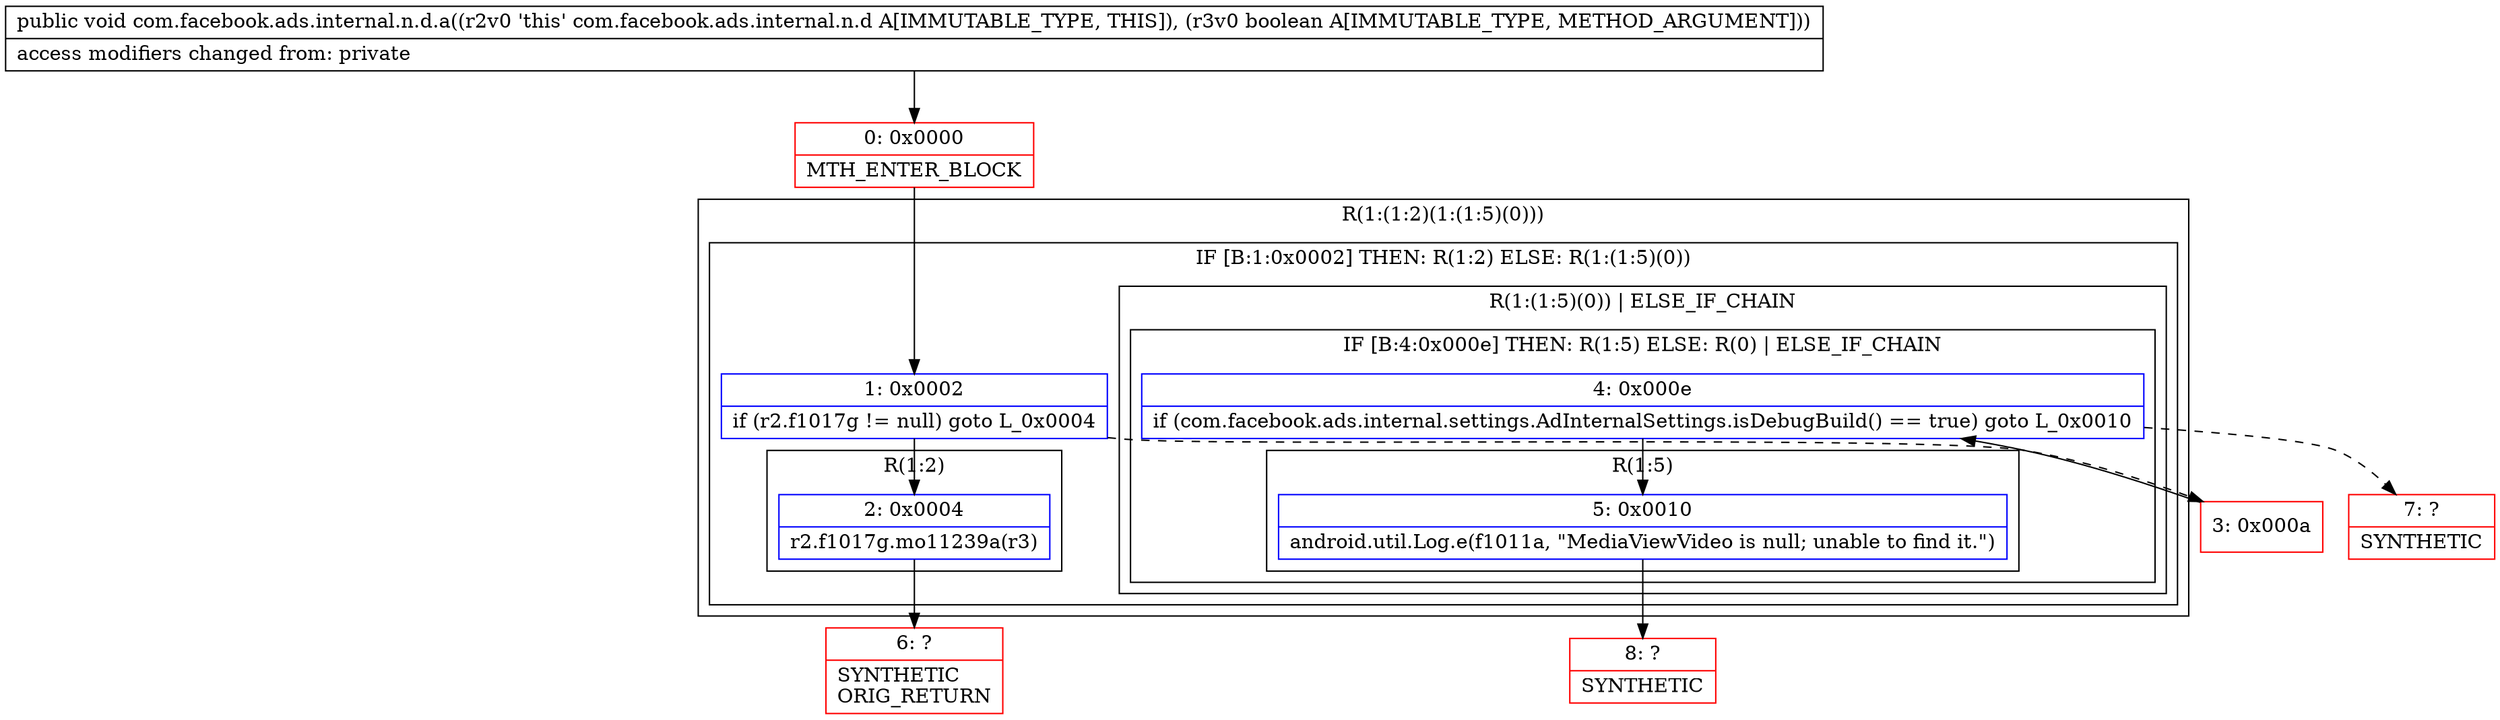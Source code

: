 digraph "CFG forcom.facebook.ads.internal.n.d.a(Z)V" {
subgraph cluster_Region_959706653 {
label = "R(1:(1:2)(1:(1:5)(0)))";
node [shape=record,color=blue];
subgraph cluster_IfRegion_151949712 {
label = "IF [B:1:0x0002] THEN: R(1:2) ELSE: R(1:(1:5)(0))";
node [shape=record,color=blue];
Node_1 [shape=record,label="{1\:\ 0x0002|if (r2.f1017g != null) goto L_0x0004\l}"];
subgraph cluster_Region_577046016 {
label = "R(1:2)";
node [shape=record,color=blue];
Node_2 [shape=record,label="{2\:\ 0x0004|r2.f1017g.mo11239a(r3)\l}"];
}
subgraph cluster_Region_1286397368 {
label = "R(1:(1:5)(0)) | ELSE_IF_CHAIN\l";
node [shape=record,color=blue];
subgraph cluster_IfRegion_1778993454 {
label = "IF [B:4:0x000e] THEN: R(1:5) ELSE: R(0) | ELSE_IF_CHAIN\l";
node [shape=record,color=blue];
Node_4 [shape=record,label="{4\:\ 0x000e|if (com.facebook.ads.internal.settings.AdInternalSettings.isDebugBuild() == true) goto L_0x0010\l}"];
subgraph cluster_Region_402053102 {
label = "R(1:5)";
node [shape=record,color=blue];
Node_5 [shape=record,label="{5\:\ 0x0010|android.util.Log.e(f1011a, \"MediaViewVideo is null; unable to find it.\")\l}"];
}
subgraph cluster_Region_489260566 {
label = "R(0)";
node [shape=record,color=blue];
}
}
}
}
}
Node_0 [shape=record,color=red,label="{0\:\ 0x0000|MTH_ENTER_BLOCK\l}"];
Node_3 [shape=record,color=red,label="{3\:\ 0x000a}"];
Node_6 [shape=record,color=red,label="{6\:\ ?|SYNTHETIC\lORIG_RETURN\l}"];
Node_7 [shape=record,color=red,label="{7\:\ ?|SYNTHETIC\l}"];
Node_8 [shape=record,color=red,label="{8\:\ ?|SYNTHETIC\l}"];
MethodNode[shape=record,label="{public void com.facebook.ads.internal.n.d.a((r2v0 'this' com.facebook.ads.internal.n.d A[IMMUTABLE_TYPE, THIS]), (r3v0 boolean A[IMMUTABLE_TYPE, METHOD_ARGUMENT]))  | access modifiers changed from: private\l}"];
MethodNode -> Node_0;
Node_1 -> Node_2;
Node_1 -> Node_3[style=dashed];
Node_2 -> Node_6;
Node_4 -> Node_5;
Node_4 -> Node_7[style=dashed];
Node_5 -> Node_8;
Node_0 -> Node_1;
Node_3 -> Node_4;
}

